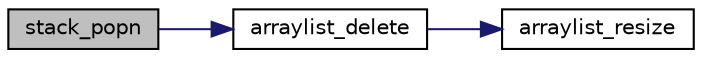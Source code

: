 digraph "stack_popn"
{
 // INTERACTIVE_SVG=YES
  edge [fontname="Helvetica",fontsize="10",labelfontname="Helvetica",labelfontsize="10"];
  node [fontname="Helvetica",fontsize="10",shape=record];
  rankdir="LR";
  Node1 [label="stack_popn",height=0.2,width=0.4,color="black", fillcolor="grey75", style="filled", fontcolor="black"];
  Node1 -> Node2 [color="midnightblue",fontsize="10",style="solid",fontname="Helvetica"];
  Node2 [label="arraylist_delete",height=0.2,width=0.4,color="black", fillcolor="white", style="filled",URL="$arraylist_8h.html#a31d5ded3b02e6c86120565ea127a8235"];
  Node2 -> Node3 [color="midnightblue",fontsize="10",style="solid",fontname="Helvetica"];
  Node3 [label="arraylist_resize",height=0.2,width=0.4,color="black", fillcolor="white", style="filled",URL="$arraylist_8h.html#a6d47af225b71d94985c9ceca938e7890"];
}
